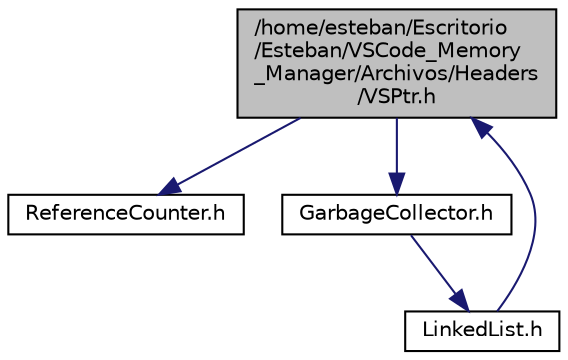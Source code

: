digraph "/home/esteban/Escritorio/Esteban/VSCode_Memory_Manager/Archivos/Headers/VSPtr.h"
{
  edge [fontname="Helvetica",fontsize="10",labelfontname="Helvetica",labelfontsize="10"];
  node [fontname="Helvetica",fontsize="10",shape=record];
  Node0 [label="/home/esteban/Escritorio\l/Esteban/VSCode_Memory\l_Manager/Archivos/Headers\l/VSPtr.h",height=0.2,width=0.4,color="black", fillcolor="grey75", style="filled", fontcolor="black"];
  Node0 -> Node1 [color="midnightblue",fontsize="10",style="solid",fontname="Helvetica"];
  Node1 [label="ReferenceCounter.h",height=0.2,width=0.4,color="black", fillcolor="white", style="filled",URL="$_reference_counter_8h.html"];
  Node0 -> Node2 [color="midnightblue",fontsize="10",style="solid",fontname="Helvetica"];
  Node2 [label="GarbageCollector.h",height=0.2,width=0.4,color="black", fillcolor="white", style="filled",URL="$_garbage_collector_8h.html"];
  Node2 -> Node3 [color="midnightblue",fontsize="10",style="solid",fontname="Helvetica"];
  Node3 [label="LinkedList.h",height=0.2,width=0.4,color="black", fillcolor="white", style="filled",URL="$_linked_list_8h.html"];
  Node3 -> Node0 [color="midnightblue",fontsize="10",style="solid",fontname="Helvetica"];
}
